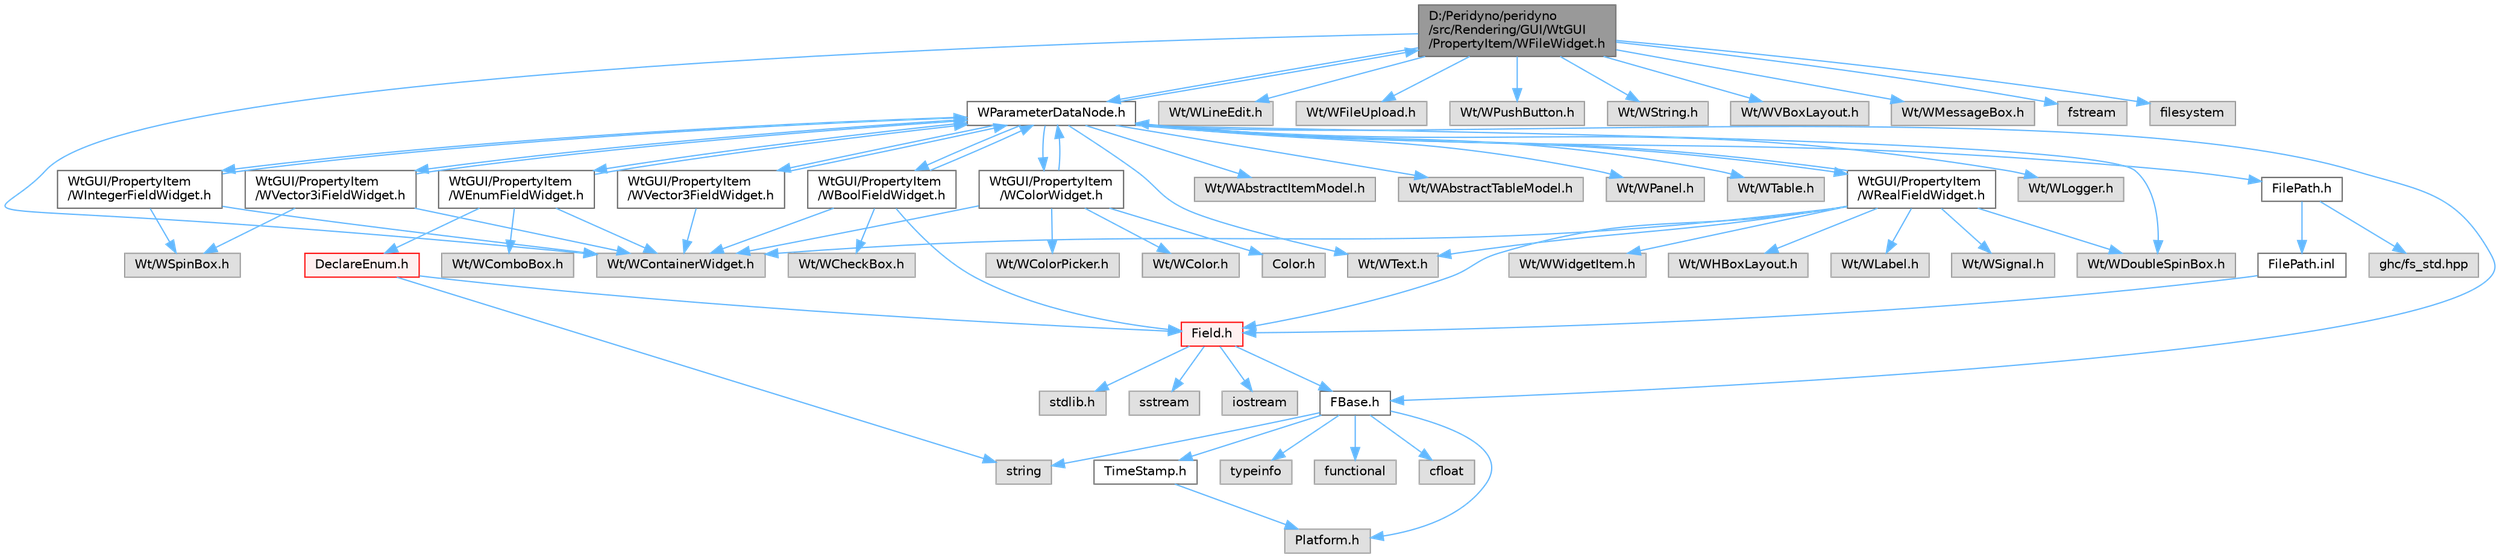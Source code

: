 digraph "D:/Peridyno/peridyno/src/Rendering/GUI/WtGUI/PropertyItem/WFileWidget.h"
{
 // LATEX_PDF_SIZE
  bgcolor="transparent";
  edge [fontname=Helvetica,fontsize=10,labelfontname=Helvetica,labelfontsize=10];
  node [fontname=Helvetica,fontsize=10,shape=box,height=0.2,width=0.4];
  Node1 [id="Node000001",label="D:/Peridyno/peridyno\l/src/Rendering/GUI/WtGUI\l/PropertyItem/WFileWidget.h",height=0.2,width=0.4,color="gray40", fillcolor="grey60", style="filled", fontcolor="black",tooltip=" "];
  Node1 -> Node2 [id="edge1_Node000001_Node000002",color="steelblue1",style="solid",tooltip=" "];
  Node2 [id="Node000002",label="Wt/WContainerWidget.h",height=0.2,width=0.4,color="grey60", fillcolor="#E0E0E0", style="filled",tooltip=" "];
  Node1 -> Node3 [id="edge2_Node000001_Node000003",color="steelblue1",style="solid",tooltip=" "];
  Node3 [id="Node000003",label="Wt/WLineEdit.h",height=0.2,width=0.4,color="grey60", fillcolor="#E0E0E0", style="filled",tooltip=" "];
  Node1 -> Node4 [id="edge3_Node000001_Node000004",color="steelblue1",style="solid",tooltip=" "];
  Node4 [id="Node000004",label="Wt/WFileUpload.h",height=0.2,width=0.4,color="grey60", fillcolor="#E0E0E0", style="filled",tooltip=" "];
  Node1 -> Node5 [id="edge4_Node000001_Node000005",color="steelblue1",style="solid",tooltip=" "];
  Node5 [id="Node000005",label="Wt/WPushButton.h",height=0.2,width=0.4,color="grey60", fillcolor="#E0E0E0", style="filled",tooltip=" "];
  Node1 -> Node6 [id="edge5_Node000001_Node000006",color="steelblue1",style="solid",tooltip=" "];
  Node6 [id="Node000006",label="Wt/WString.h",height=0.2,width=0.4,color="grey60", fillcolor="#E0E0E0", style="filled",tooltip=" "];
  Node1 -> Node7 [id="edge6_Node000001_Node000007",color="steelblue1",style="solid",tooltip=" "];
  Node7 [id="Node000007",label="Wt/WVBoxLayout.h",height=0.2,width=0.4,color="grey60", fillcolor="#E0E0E0", style="filled",tooltip=" "];
  Node1 -> Node8 [id="edge7_Node000001_Node000008",color="steelblue1",style="solid",tooltip=" "];
  Node8 [id="Node000008",label="Wt/WMessageBox.h",height=0.2,width=0.4,color="grey60", fillcolor="#E0E0E0", style="filled",tooltip=" "];
  Node1 -> Node9 [id="edge8_Node000001_Node000009",color="steelblue1",style="solid",tooltip=" "];
  Node9 [id="Node000009",label="WParameterDataNode.h",height=0.2,width=0.4,color="grey40", fillcolor="white", style="filled",URL="$_w_parameter_data_node_8h.html",tooltip=" "];
  Node9 -> Node10 [id="edge9_Node000009_Node000010",color="steelblue1",style="solid",tooltip=" "];
  Node10 [id="Node000010",label="Wt/WAbstractItemModel.h",height=0.2,width=0.4,color="grey60", fillcolor="#E0E0E0", style="filled",tooltip=" "];
  Node9 -> Node11 [id="edge10_Node000009_Node000011",color="steelblue1",style="solid",tooltip=" "];
  Node11 [id="Node000011",label="Wt/WAbstractTableModel.h",height=0.2,width=0.4,color="grey60", fillcolor="#E0E0E0", style="filled",tooltip=" "];
  Node9 -> Node12 [id="edge11_Node000009_Node000012",color="steelblue1",style="solid",tooltip=" "];
  Node12 [id="Node000012",label="Wt/WText.h",height=0.2,width=0.4,color="grey60", fillcolor="#E0E0E0", style="filled",tooltip=" "];
  Node9 -> Node13 [id="edge12_Node000009_Node000013",color="steelblue1",style="solid",tooltip=" "];
  Node13 [id="Node000013",label="Wt/WPanel.h",height=0.2,width=0.4,color="grey60", fillcolor="#E0E0E0", style="filled",tooltip=" "];
  Node9 -> Node14 [id="edge13_Node000009_Node000014",color="steelblue1",style="solid",tooltip=" "];
  Node14 [id="Node000014",label="Wt/WTable.h",height=0.2,width=0.4,color="grey60", fillcolor="#E0E0E0", style="filled",tooltip=" "];
  Node9 -> Node15 [id="edge14_Node000009_Node000015",color="steelblue1",style="solid",tooltip=" "];
  Node15 [id="Node000015",label="Wt/WDoubleSpinBox.h",height=0.2,width=0.4,color="grey60", fillcolor="#E0E0E0", style="filled",tooltip=" "];
  Node9 -> Node16 [id="edge15_Node000009_Node000016",color="steelblue1",style="solid",tooltip=" "];
  Node16 [id="Node000016",label="Wt/WLogger.h",height=0.2,width=0.4,color="grey60", fillcolor="#E0E0E0", style="filled",tooltip=" "];
  Node9 -> Node17 [id="edge16_Node000009_Node000017",color="steelblue1",style="solid",tooltip=" "];
  Node17 [id="Node000017",label="FBase.h",height=0.2,width=0.4,color="grey40", fillcolor="white", style="filled",URL="$_f_base_8h.html",tooltip=" "];
  Node17 -> Node18 [id="edge17_Node000017_Node000018",color="steelblue1",style="solid",tooltip=" "];
  Node18 [id="Node000018",label="Platform.h",height=0.2,width=0.4,color="grey60", fillcolor="#E0E0E0", style="filled",tooltip=" "];
  Node17 -> Node19 [id="edge18_Node000017_Node000019",color="steelblue1",style="solid",tooltip=" "];
  Node19 [id="Node000019",label="TimeStamp.h",height=0.2,width=0.4,color="grey40", fillcolor="white", style="filled",URL="$_time_stamp_8h.html",tooltip=" "];
  Node19 -> Node18 [id="edge19_Node000019_Node000018",color="steelblue1",style="solid",tooltip=" "];
  Node17 -> Node20 [id="edge20_Node000017_Node000020",color="steelblue1",style="solid",tooltip=" "];
  Node20 [id="Node000020",label="typeinfo",height=0.2,width=0.4,color="grey60", fillcolor="#E0E0E0", style="filled",tooltip=" "];
  Node17 -> Node21 [id="edge21_Node000017_Node000021",color="steelblue1",style="solid",tooltip=" "];
  Node21 [id="Node000021",label="string",height=0.2,width=0.4,color="grey60", fillcolor="#E0E0E0", style="filled",tooltip=" "];
  Node17 -> Node22 [id="edge22_Node000017_Node000022",color="steelblue1",style="solid",tooltip=" "];
  Node22 [id="Node000022",label="functional",height=0.2,width=0.4,color="grey60", fillcolor="#E0E0E0", style="filled",tooltip=" "];
  Node17 -> Node23 [id="edge23_Node000017_Node000023",color="steelblue1",style="solid",tooltip=" "];
  Node23 [id="Node000023",label="cfloat",height=0.2,width=0.4,color="grey60", fillcolor="#E0E0E0", style="filled",tooltip=" "];
  Node9 -> Node24 [id="edge24_Node000009_Node000024",color="steelblue1",style="solid",tooltip=" "];
  Node24 [id="Node000024",label="FilePath.h",height=0.2,width=0.4,color="grey40", fillcolor="white", style="filled",URL="$_file_path_8h.html",tooltip=" "];
  Node24 -> Node25 [id="edge25_Node000024_Node000025",color="steelblue1",style="solid",tooltip=" "];
  Node25 [id="Node000025",label="ghc/fs_std.hpp",height=0.2,width=0.4,color="grey60", fillcolor="#E0E0E0", style="filled",tooltip=" "];
  Node24 -> Node26 [id="edge26_Node000024_Node000026",color="steelblue1",style="solid",tooltip=" "];
  Node26 [id="Node000026",label="FilePath.inl",height=0.2,width=0.4,color="grey40", fillcolor="white", style="filled",URL="$_file_path_8inl.html",tooltip=" "];
  Node26 -> Node27 [id="edge27_Node000026_Node000027",color="steelblue1",style="solid",tooltip=" "];
  Node27 [id="Node000027",label="Field.h",height=0.2,width=0.4,color="red", fillcolor="#FFF0F0", style="filled",URL="$_field_8h.html",tooltip=" "];
  Node27 -> Node28 [id="edge28_Node000027_Node000028",color="steelblue1",style="solid",tooltip=" "];
  Node28 [id="Node000028",label="iostream",height=0.2,width=0.4,color="grey60", fillcolor="#E0E0E0", style="filled",tooltip=" "];
  Node27 -> Node29 [id="edge29_Node000027_Node000029",color="steelblue1",style="solid",tooltip=" "];
  Node29 [id="Node000029",label="stdlib.h",height=0.2,width=0.4,color="grey60", fillcolor="#E0E0E0", style="filled",tooltip=" "];
  Node27 -> Node30 [id="edge30_Node000027_Node000030",color="steelblue1",style="solid",tooltip=" "];
  Node30 [id="Node000030",label="sstream",height=0.2,width=0.4,color="grey60", fillcolor="#E0E0E0", style="filled",tooltip=" "];
  Node27 -> Node17 [id="edge31_Node000027_Node000017",color="steelblue1",style="solid",tooltip=" "];
  Node9 -> Node81 [id="edge32_Node000009_Node000081",color="steelblue1",style="solid",tooltip=" "];
  Node81 [id="Node000081",label="WtGUI/PropertyItem\l/WRealFieldWidget.h",height=0.2,width=0.4,color="grey40", fillcolor="white", style="filled",URL="$_w_real_field_widget_8h.html",tooltip=" "];
  Node81 -> Node2 [id="edge33_Node000081_Node000002",color="steelblue1",style="solid",tooltip=" "];
  Node81 -> Node82 [id="edge34_Node000081_Node000082",color="steelblue1",style="solid",tooltip=" "];
  Node82 [id="Node000082",label="Wt/WWidgetItem.h",height=0.2,width=0.4,color="grey60", fillcolor="#E0E0E0", style="filled",tooltip=" "];
  Node81 -> Node83 [id="edge35_Node000081_Node000083",color="steelblue1",style="solid",tooltip=" "];
  Node83 [id="Node000083",label="Wt/WHBoxLayout.h",height=0.2,width=0.4,color="grey60", fillcolor="#E0E0E0", style="filled",tooltip=" "];
  Node81 -> Node84 [id="edge36_Node000081_Node000084",color="steelblue1",style="solid",tooltip=" "];
  Node84 [id="Node000084",label="Wt/WLabel.h",height=0.2,width=0.4,color="grey60", fillcolor="#E0E0E0", style="filled",tooltip=" "];
  Node81 -> Node12 [id="edge37_Node000081_Node000012",color="steelblue1",style="solid",tooltip=" "];
  Node81 -> Node15 [id="edge38_Node000081_Node000015",color="steelblue1",style="solid",tooltip=" "];
  Node81 -> Node85 [id="edge39_Node000081_Node000085",color="steelblue1",style="solid",tooltip=" "];
  Node85 [id="Node000085",label="Wt/WSignal.h",height=0.2,width=0.4,color="grey60", fillcolor="#E0E0E0", style="filled",tooltip=" "];
  Node81 -> Node27 [id="edge40_Node000081_Node000027",color="steelblue1",style="solid",tooltip=" "];
  Node81 -> Node9 [id="edge41_Node000081_Node000009",color="steelblue1",style="solid",tooltip=" "];
  Node9 -> Node86 [id="edge42_Node000009_Node000086",color="steelblue1",style="solid",tooltip=" "];
  Node86 [id="Node000086",label="WtGUI/PropertyItem\l/WVector3FieldWidget.h",height=0.2,width=0.4,color="grey40", fillcolor="white", style="filled",URL="$_w_vector3_field_widget_8h.html",tooltip=" "];
  Node86 -> Node2 [id="edge43_Node000086_Node000002",color="steelblue1",style="solid",tooltip=" "];
  Node86 -> Node9 [id="edge44_Node000086_Node000009",color="steelblue1",style="solid",tooltip=" "];
  Node9 -> Node87 [id="edge45_Node000009_Node000087",color="steelblue1",style="solid",tooltip=" "];
  Node87 [id="Node000087",label="WtGUI/PropertyItem\l/WVector3iFieldWidget.h",height=0.2,width=0.4,color="grey40", fillcolor="white", style="filled",URL="$_w_vector3i_field_widget_8h.html",tooltip=" "];
  Node87 -> Node2 [id="edge46_Node000087_Node000002",color="steelblue1",style="solid",tooltip=" "];
  Node87 -> Node88 [id="edge47_Node000087_Node000088",color="steelblue1",style="solid",tooltip=" "];
  Node88 [id="Node000088",label="Wt/WSpinBox.h",height=0.2,width=0.4,color="grey60", fillcolor="#E0E0E0", style="filled",tooltip=" "];
  Node87 -> Node9 [id="edge48_Node000087_Node000009",color="steelblue1",style="solid",tooltip=" "];
  Node9 -> Node89 [id="edge49_Node000009_Node000089",color="steelblue1",style="solid",tooltip=" "];
  Node89 [id="Node000089",label="WtGUI/PropertyItem\l/WBoolFieldWidget.h",height=0.2,width=0.4,color="grey40", fillcolor="white", style="filled",URL="$_w_bool_field_widget_8h.html",tooltip=" "];
  Node89 -> Node2 [id="edge50_Node000089_Node000002",color="steelblue1",style="solid",tooltip=" "];
  Node89 -> Node90 [id="edge51_Node000089_Node000090",color="steelblue1",style="solid",tooltip=" "];
  Node90 [id="Node000090",label="Wt/WCheckBox.h",height=0.2,width=0.4,color="grey60", fillcolor="#E0E0E0", style="filled",tooltip=" "];
  Node89 -> Node27 [id="edge52_Node000089_Node000027",color="steelblue1",style="solid",tooltip=" "];
  Node89 -> Node9 [id="edge53_Node000089_Node000009",color="steelblue1",style="solid",tooltip=" "];
  Node9 -> Node91 [id="edge54_Node000009_Node000091",color="steelblue1",style="solid",tooltip=" "];
  Node91 [id="Node000091",label="WtGUI/PropertyItem\l/WIntegerFieldWidget.h",height=0.2,width=0.4,color="grey40", fillcolor="white", style="filled",URL="$_w_integer_field_widget_8h.html",tooltip=" "];
  Node91 -> Node2 [id="edge55_Node000091_Node000002",color="steelblue1",style="solid",tooltip=" "];
  Node91 -> Node88 [id="edge56_Node000091_Node000088",color="steelblue1",style="solid",tooltip=" "];
  Node91 -> Node9 [id="edge57_Node000091_Node000009",color="steelblue1",style="solid",tooltip=" "];
  Node9 -> Node92 [id="edge58_Node000009_Node000092",color="steelblue1",style="solid",tooltip=" "];
  Node92 [id="Node000092",label="WtGUI/PropertyItem\l/WColorWidget.h",height=0.2,width=0.4,color="grey40", fillcolor="white", style="filled",URL="$_w_color_widget_8h.html",tooltip=" "];
  Node92 -> Node2 [id="edge59_Node000092_Node000002",color="steelblue1",style="solid",tooltip=" "];
  Node92 -> Node93 [id="edge60_Node000092_Node000093",color="steelblue1",style="solid",tooltip=" "];
  Node93 [id="Node000093",label="Wt/WColorPicker.h",height=0.2,width=0.4,color="grey60", fillcolor="#E0E0E0", style="filled",tooltip=" "];
  Node92 -> Node94 [id="edge61_Node000092_Node000094",color="steelblue1",style="solid",tooltip=" "];
  Node94 [id="Node000094",label="Wt/WColor.h",height=0.2,width=0.4,color="grey60", fillcolor="#E0E0E0", style="filled",tooltip=" "];
  Node92 -> Node9 [id="edge62_Node000092_Node000009",color="steelblue1",style="solid",tooltip=" "];
  Node92 -> Node95 [id="edge63_Node000092_Node000095",color="steelblue1",style="solid",tooltip=" "];
  Node95 [id="Node000095",label="Color.h",height=0.2,width=0.4,color="grey60", fillcolor="#E0E0E0", style="filled",tooltip=" "];
  Node9 -> Node1 [id="edge64_Node000009_Node000001",color="steelblue1",style="solid",tooltip=" "];
  Node9 -> Node96 [id="edge65_Node000009_Node000096",color="steelblue1",style="solid",tooltip=" "];
  Node96 [id="Node000096",label="WtGUI/PropertyItem\l/WEnumFieldWidget.h",height=0.2,width=0.4,color="grey40", fillcolor="white", style="filled",URL="$_w_enum_field_widget_8h.html",tooltip=" "];
  Node96 -> Node2 [id="edge66_Node000096_Node000002",color="steelblue1",style="solid",tooltip=" "];
  Node96 -> Node97 [id="edge67_Node000096_Node000097",color="steelblue1",style="solid",tooltip=" "];
  Node97 [id="Node000097",label="Wt/WComboBox.h",height=0.2,width=0.4,color="grey60", fillcolor="#E0E0E0", style="filled",tooltip=" "];
  Node96 -> Node9 [id="edge68_Node000096_Node000009",color="steelblue1",style="solid",tooltip=" "];
  Node96 -> Node98 [id="edge69_Node000096_Node000098",color="steelblue1",style="solid",tooltip=" "];
  Node98 [id="Node000098",label="DeclareEnum.h",height=0.2,width=0.4,color="red", fillcolor="#FFF0F0", style="filled",URL="$_declare_enum_8h.html",tooltip=" "];
  Node98 -> Node21 [id="edge70_Node000098_Node000021",color="steelblue1",style="solid",tooltip=" "];
  Node98 -> Node27 [id="edge71_Node000098_Node000027",color="steelblue1",style="solid",tooltip=" "];
  Node1 -> Node100 [id="edge72_Node000001_Node000100",color="steelblue1",style="solid",tooltip=" "];
  Node100 [id="Node000100",label="fstream",height=0.2,width=0.4,color="grey60", fillcolor="#E0E0E0", style="filled",tooltip=" "];
  Node1 -> Node101 [id="edge73_Node000001_Node000101",color="steelblue1",style="solid",tooltip=" "];
  Node101 [id="Node000101",label="filesystem",height=0.2,width=0.4,color="grey60", fillcolor="#E0E0E0", style="filled",tooltip=" "];
}

